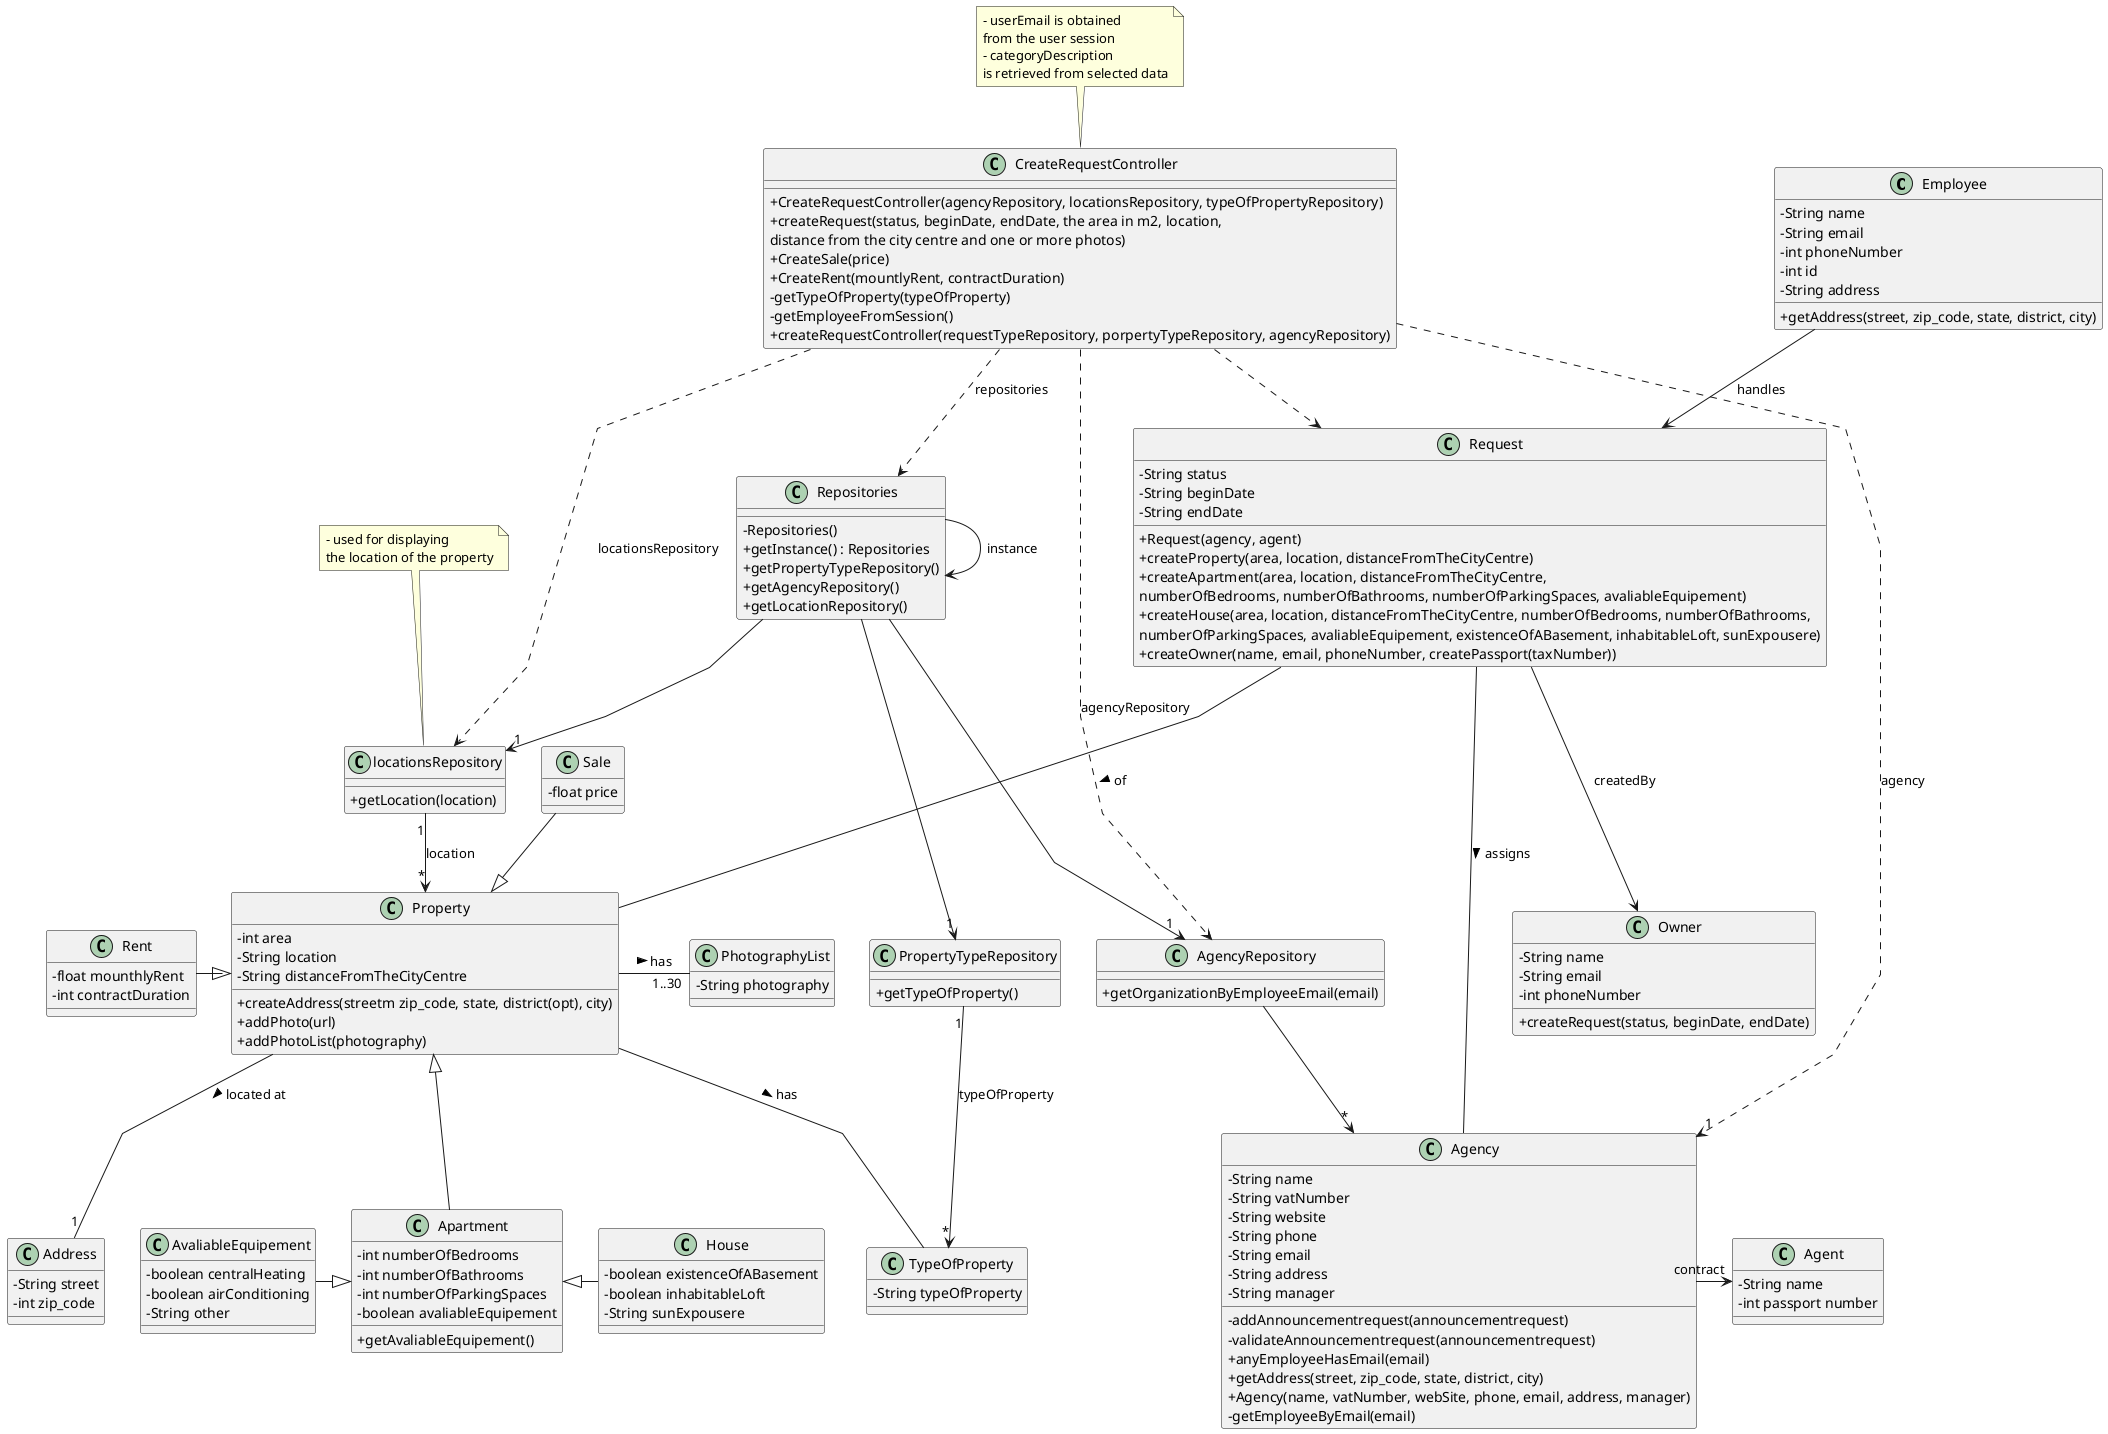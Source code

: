 @startuml
skinparam classAttributeIconSize 0


skinparam packageStyle rectangle
skinparam shadowing false
skinparam linetype polyline


skinparam classAttributeIconSize 0






class Employee {
    - String name
    - String email
    - int phoneNumber
    - int id
    - String address

    +getAddress(street, zip_code, state, district, city)
}

class Request {
    - String status
    - String beginDate
    - String endDate

    + Request(agency, agent)
    + createProperty(area, location, distanceFromTheCityCentre)
    + createApartment(area, location, distanceFromTheCityCentre, \nnumberOfBedrooms, numberOfBathrooms, numberOfParkingSpaces, avaliableEquipement)
    + createHouse(area, location, distanceFromTheCityCentre, numberOfBedrooms, numberOfBathrooms, \nnumberOfParkingSpaces, avaliableEquipement, existenceOfABasement, inhabitableLoft, sunExpousere)
    + createOwner(name, email, phoneNumber, createPassport(taxNumber))
}


class Agency {
    - String name
    - String vatNumber
    - String website
    - String phone
    - String email
    - String address
    - String manager

    - addAnnouncementrequest(announcementrequest)
    - validateAnnouncementrequest(announcementrequest)
    + anyEmployeeHasEmail(email)
    + getAddress(street, zip_code, state, district, city)
    + Agency(name, vatNumber, webSite, phone, email, address, manager)
    - getEmployeeByEmail(email)

}


class locationsRepository {
    + getLocation(location)
}

class AgencyRepository {
    + getOrganizationByEmployeeEmail(email)
}

class Repositories {
    - Repositories()
    + getInstance() : Repositories
    + getPropertyTypeRepository()
    + getAgencyRepository()
    + getLocationRepository()
}

class CreateRequestController {
    + CreateRequestController(agencyRepository, locationsRepository, typeOfPropertyRepository)
    + createRequest(status, beginDate, endDate, the area in m2, location, \ndistance from the city centre and one or more photos)
    + CreateSale(price)
    + CreateRent(mountlyRent, contractDuration)
    - getTypeOfProperty(typeOfProperty)
    - getEmployeeFromSession()
}

note top of CreateRequestController
    - userEmail is obtained
    from the user session
    - categoryDescription
    is retrieved from selected data
end note

note top of locationsRepository
    - used for displaying
    the location of the property
end note

class Owner{
    - String name
    - String email
    - int phoneNumber

    + createRequest(status, beginDate, endDate)
}

class Property{
    - int area
    - String location
    - String distanceFromTheCityCentre

    + createAddress(streetm zip_code, state, district(opt), city)
    + addPhoto(url)
    + addPhotoList(photography)
}

class Sale{
    - float price
}

class Rent{
    - float mounthlyRent
    - int contractDuration
}

class Apartment{
    - int numberOfBedrooms
    - int numberOfBathrooms
    - int numberOfParkingSpaces
    - boolean avaliableEquipement

    + getAvaliableEquipement()
}

class House{
    - boolean existenceOfABasement
    - boolean inhabitableLoft
    - String sunExpousere
}

class Address{
    - String street
    - int zip_code
}

class PhotographyList{
    - String photography
}

class TypeOfProperty{
    - String typeOfProperty
}

class PropertyTypeRepository{
    + getTypeOfProperty()
}

class Agent
{
    -String name
    -int passport number
}


class AvaliableEquipement{
    - boolean centralHeating
    - boolean airConditioning
    - String other
}

class CreateRequestController
{
    +createRequestController(requestTypeRepository, porpertyTypeRepository, agencyRepository)
}

Repositories --> Repositories : instance
Repositories ---> "1" AgencyRepository
Repositories ---> "1" PropertyTypeRepository


Repositories --> "1" locationsRepository

CreateRequestController ..> Repositories : repositories
CreateRequestController ..> Request
CreateRequestController ..> AgencyRepository : agencyRepository
CreateRequestController ..> locationsRepository : locationsRepository
CreateRequestController ..> "1" Agency : agency


AgencyRepository --> "*" Agency



locationsRepository "1" --> "*" Property : location

Employee --> Request : handles

Request ---> Owner : createdBy
Request --- Property : of >
Request --- Agency : assigns >

Apartment  <|- House

Property <|-- Apartment
Property -- "1" Address : located at >
Property - "1..30" PhotographyList : has >
Property -- TypeOfProperty : has >

PropertyTypeRepository "1" --> "*" TypeOfProperty : typeOfProperty

Agency -> "contract" Agent


Sale --|> Property

Rent -|> Property

AvaliableEquipement -|> Apartment





@enduml
